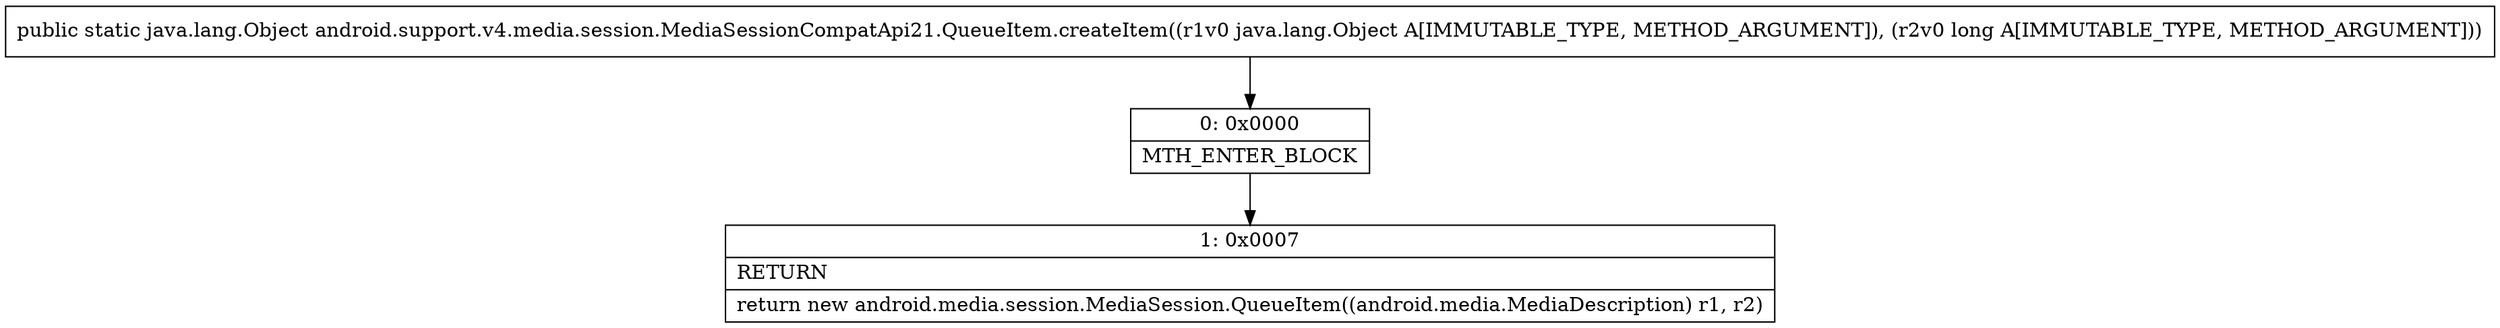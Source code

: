 digraph "CFG forandroid.support.v4.media.session.MediaSessionCompatApi21.QueueItem.createItem(Ljava\/lang\/Object;J)Ljava\/lang\/Object;" {
Node_0 [shape=record,label="{0\:\ 0x0000|MTH_ENTER_BLOCK\l}"];
Node_1 [shape=record,label="{1\:\ 0x0007|RETURN\l|return new android.media.session.MediaSession.QueueItem((android.media.MediaDescription) r1, r2)\l}"];
MethodNode[shape=record,label="{public static java.lang.Object android.support.v4.media.session.MediaSessionCompatApi21.QueueItem.createItem((r1v0 java.lang.Object A[IMMUTABLE_TYPE, METHOD_ARGUMENT]), (r2v0 long A[IMMUTABLE_TYPE, METHOD_ARGUMENT])) }"];
MethodNode -> Node_0;
Node_0 -> Node_1;
}

